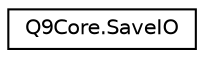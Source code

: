digraph "Graphical Class Hierarchy"
{
  edge [fontname="Helvetica",fontsize="10",labelfontname="Helvetica",labelfontsize="10"];
  node [fontname="Helvetica",fontsize="10",shape=record];
  rankdir="LR";
  Node0 [label="Q9Core.SaveIO",height=0.2,width=0.4,color="black", fillcolor="white", style="filled",URL="$class_q9_core_1_1_save_i_o.html"];
}

